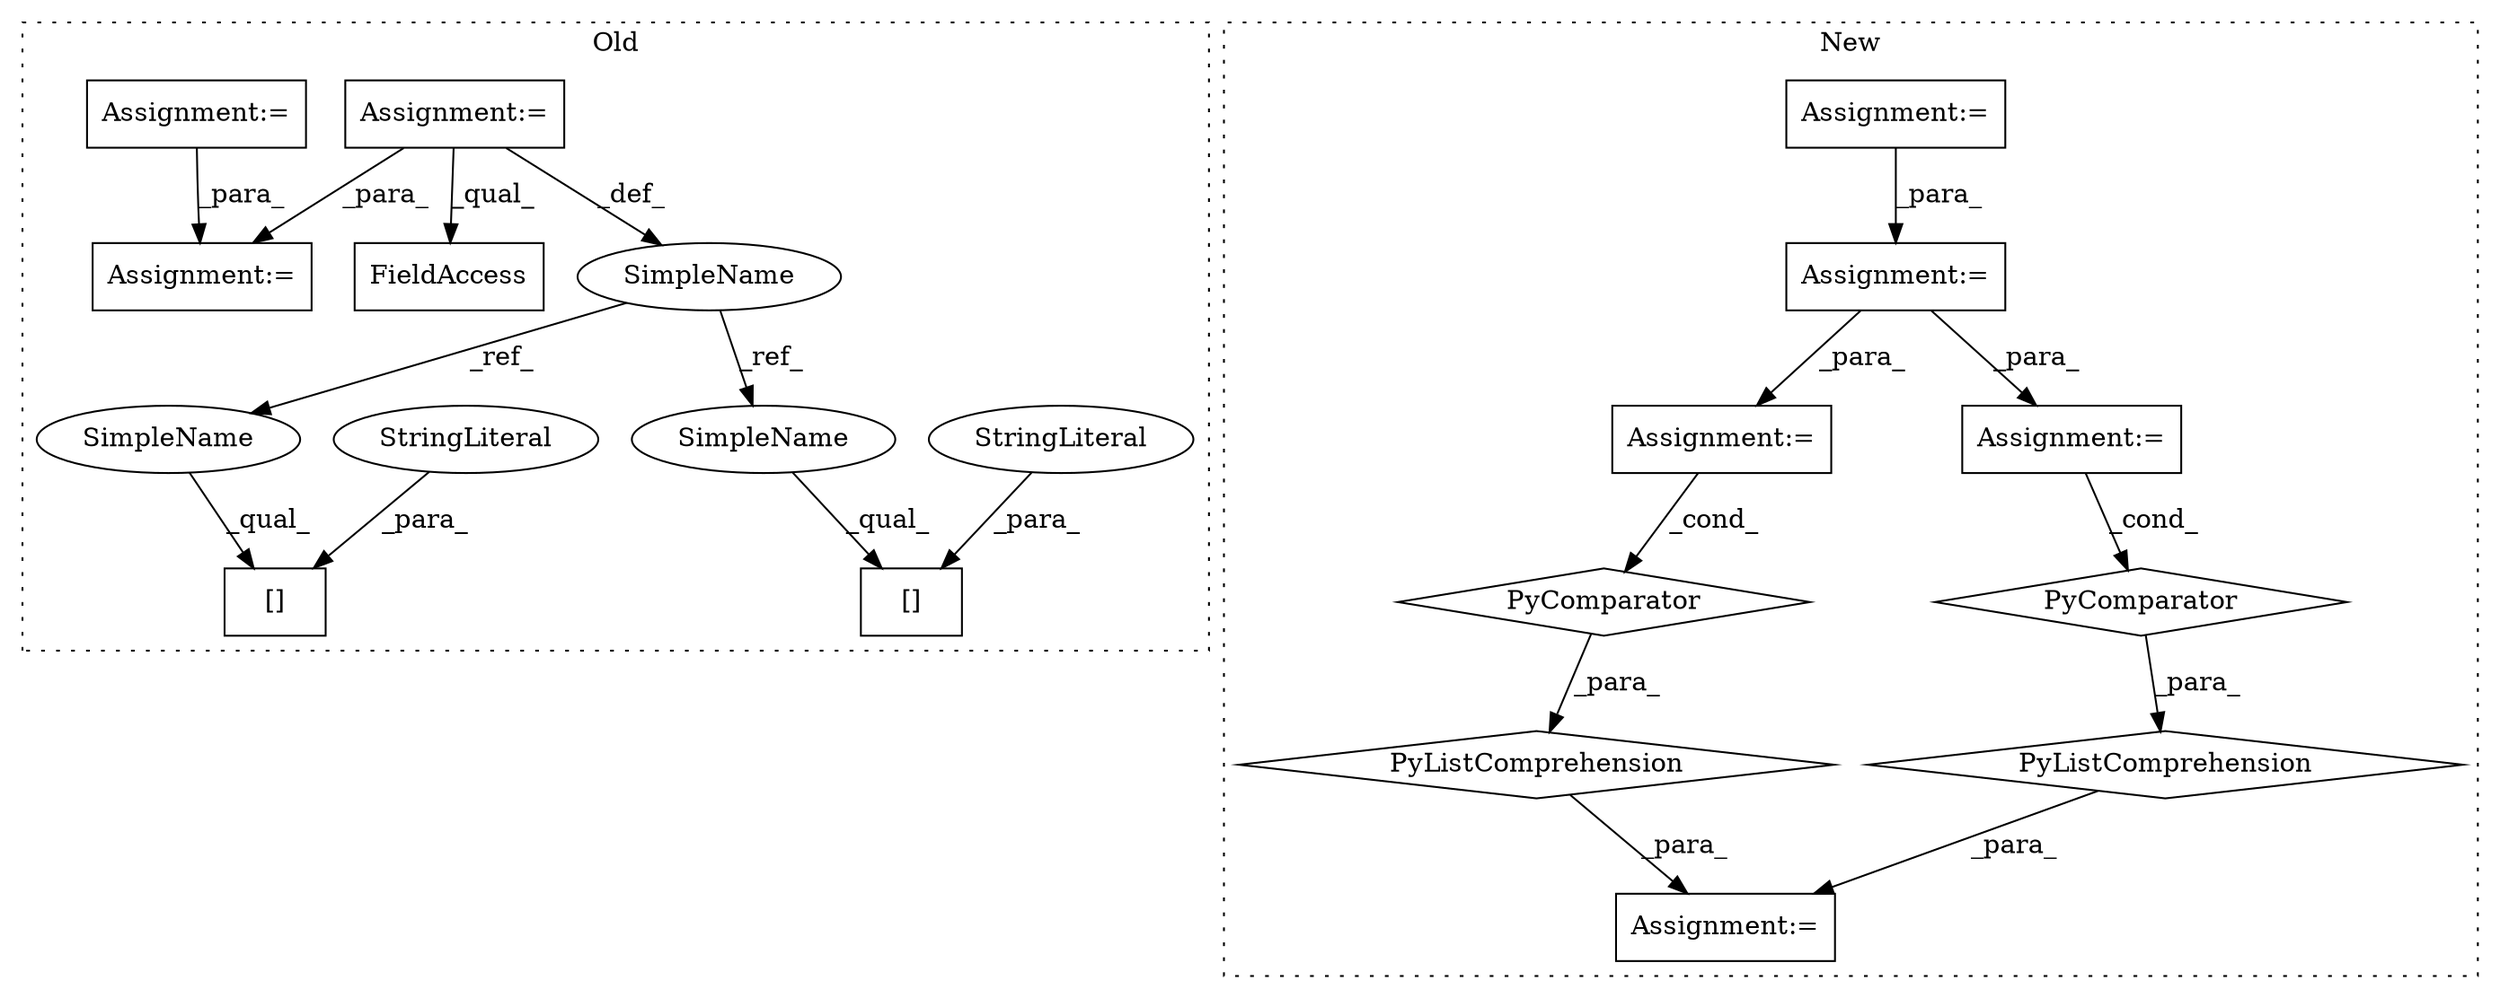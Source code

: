 digraph G {
subgraph cluster0 {
1 [label="[]" a="2" s="1483,1508" l="17,1" shape="box"];
6 [label="StringLiteral" a="45" s="1500" l="8" shape="ellipse"];
7 [label="Assignment:=" a="7" s="585" l="1" shape="box"];
8 [label="[]" a="2" s="1628,1652" l="17,1" shape="box"];
9 [label="StringLiteral" a="45" s="1645" l="7" shape="ellipse"];
10 [label="Assignment:=" a="7" s="1375" l="1" shape="box"];
11 [label="SimpleName" a="42" s="569" l="16" shape="ellipse"];
16 [label="FieldAccess" a="22" s="1402" l="9" shape="box"];
17 [label="Assignment:=" a="7" s="1775" l="40" shape="box"];
19 [label="SimpleName" a="42" s="1483" l="16" shape="ellipse"];
20 [label="SimpleName" a="42" s="1628" l="16" shape="ellipse"];
label = "Old";
style="dotted";
}
subgraph cluster1 {
2 [label="PyComparator" a="113" s="2102" l="39" shape="diamond"];
3 [label="Assignment:=" a="7" s="2102" l="39" shape="box"];
4 [label="PyListComprehension" a="109" s="2026" l="123" shape="diamond"];
5 [label="Assignment:=" a="7" s="1889" l="1" shape="box"];
12 [label="Assignment:=" a="7" s="1064" l="2" shape="box"];
13 [label="PyListComprehension" a="109" s="1902" l="116" shape="diamond"];
14 [label="PyComparator" a="113" s="1978" l="32" shape="diamond"];
15 [label="Assignment:=" a="7" s="1772" l="1" shape="box"];
18 [label="Assignment:=" a="7" s="824" l="1" shape="box"];
label = "New";
style="dotted";
}
2 -> 4 [label="_para_"];
3 -> 2 [label="_cond_"];
4 -> 5 [label="_para_"];
6 -> 1 [label="_para_"];
7 -> 10 [label="_para_"];
7 -> 11 [label="_def_"];
7 -> 16 [label="_qual_"];
9 -> 8 [label="_para_"];
11 -> 20 [label="_ref_"];
11 -> 19 [label="_ref_"];
12 -> 15 [label="_para_"];
12 -> 3 [label="_para_"];
13 -> 5 [label="_para_"];
14 -> 13 [label="_para_"];
15 -> 14 [label="_cond_"];
17 -> 10 [label="_para_"];
18 -> 12 [label="_para_"];
19 -> 1 [label="_qual_"];
20 -> 8 [label="_qual_"];
}